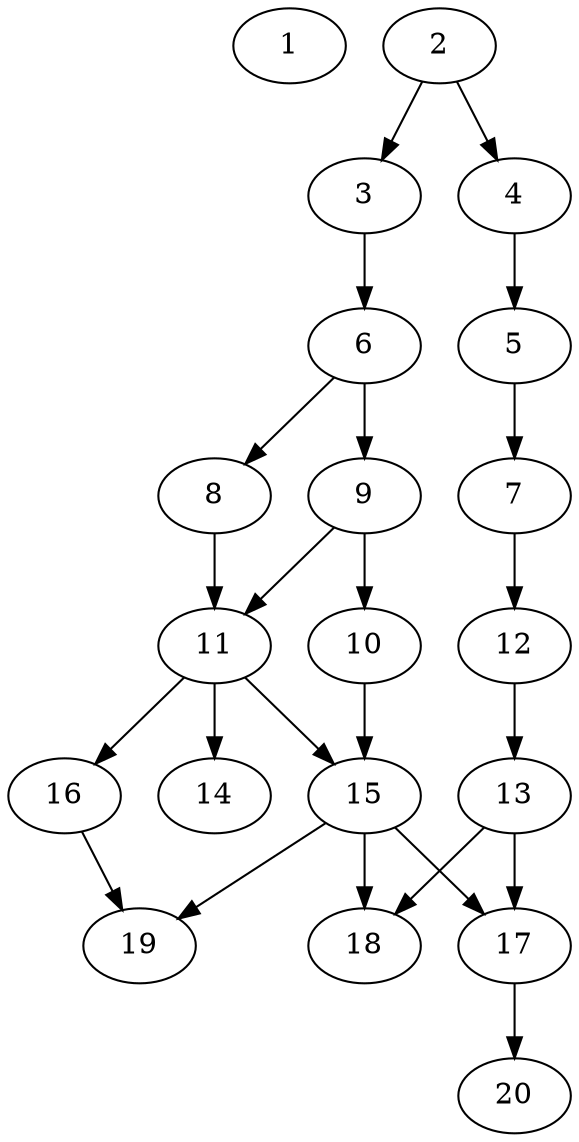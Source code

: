 // DAG automatically generated by daggen at Thu Oct  3 13:58:42 2019
// ./daggen --dot -n 20 --ccr 0.3 --fat 0.5 --regular 0.5 --density 0.5 --mindata 5242880 --maxdata 52428800 
digraph G {
  1 [size="39069013", alpha="0.06", expect_size="11720704"] 
  2 [size="123443200", alpha="0.18", expect_size="37032960"] 
  2 -> 3 [size ="37032960"]
  2 -> 4 [size ="37032960"]
  3 [size="134099627", alpha="0.01", expect_size="40229888"] 
  3 -> 6 [size ="40229888"]
  4 [size="29655040", alpha="0.05", expect_size="8896512"] 
  4 -> 5 [size ="8896512"]
  5 [size="110588587", alpha="0.04", expect_size="33176576"] 
  5 -> 7 [size ="33176576"]
  6 [size="166376107", alpha="0.10", expect_size="49912832"] 
  6 -> 8 [size ="49912832"]
  6 -> 9 [size ="49912832"]
  7 [size="139963733", alpha="0.01", expect_size="41989120"] 
  7 -> 12 [size ="41989120"]
  8 [size="53971627", alpha="0.04", expect_size="16191488"] 
  8 -> 11 [size ="16191488"]
  9 [size="59224747", alpha="0.11", expect_size="17767424"] 
  9 -> 10 [size ="17767424"]
  9 -> 11 [size ="17767424"]
  10 [size="134519467", alpha="0.17", expect_size="40355840"] 
  10 -> 15 [size ="40355840"]
  11 [size="111530667", alpha="0.09", expect_size="33459200"] 
  11 -> 14 [size ="33459200"]
  11 -> 15 [size ="33459200"]
  11 -> 16 [size ="33459200"]
  12 [size="159604053", alpha="0.03", expect_size="47881216"] 
  12 -> 13 [size ="47881216"]
  13 [size="143400960", alpha="0.03", expect_size="43020288"] 
  13 -> 17 [size ="43020288"]
  13 -> 18 [size ="43020288"]
  14 [size="153364480", alpha="0.03", expect_size="46009344"] 
  15 [size="33143467", alpha="0.14", expect_size="9943040"] 
  15 -> 17 [size ="9943040"]
  15 -> 18 [size ="9943040"]
  15 -> 19 [size ="9943040"]
  16 [size="66396160", alpha="0.14", expect_size="19918848"] 
  16 -> 19 [size ="19918848"]
  17 [size="147056640", alpha="0.19", expect_size="44116992"] 
  17 -> 20 [size ="44116992"]
  18 [size="151077547", alpha="0.13", expect_size="45323264"] 
  19 [size="27422720", alpha="0.08", expect_size="8226816"] 
  20 [size="112585387", alpha="0.16", expect_size="33775616"] 
}
